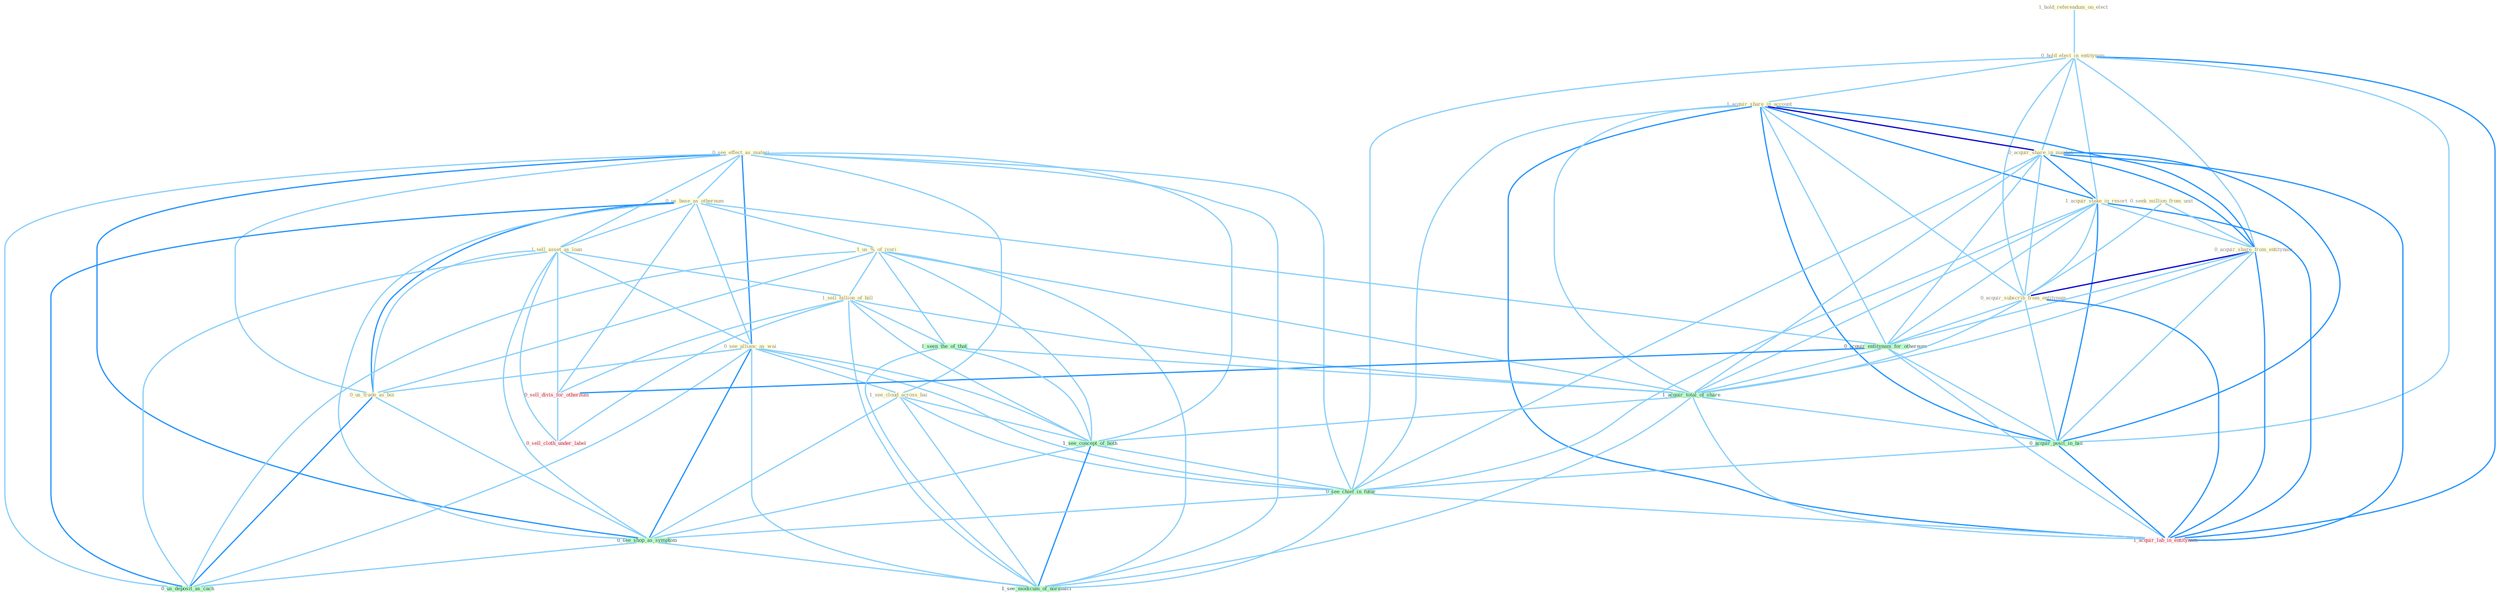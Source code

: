Graph G{ 
    node
    [shape=polygon,style=filled,width=.5,height=.06,color="#BDFCC9",fixedsize=true,fontsize=4,
    fontcolor="#2f4f4f"];
    {node
    [color="#ffffe0", fontcolor="#8b7d6b"] "0_see_effect_as_materi " "0_us_base_as_othernum " "1_sell_asset_as_loan " "1_hold_referendum_on_elect " "0_hold_elect_in_entitynam " "1_acquir_share_in_account " "0_acquir_share_in_market " "1_acquir_stake_in_resort " "0_seek_million_from_unit " "0_acquir_share_from_entitynam " "0_acquir_subscrib_from_entitynam " "0_see_allianc_as_wai " "1_us_%_of_ivori " "1_sell_billion_of_bill " "1_see_cloud_across_bai " "0_us_trade_as_boi "}
{node [color="#fff0f5", fontcolor="#b22222"] "0_sell_divis_for_othernum " "0_sell_cloth_under_label " "1_acquir_lab_in_entitynam "}
edge [color="#B0E2FF"];

	"0_see_effect_as_materi " -- "0_us_base_as_othernum " [w="1", color="#87cefa" ];
	"0_see_effect_as_materi " -- "1_sell_asset_as_loan " [w="1", color="#87cefa" ];
	"0_see_effect_as_materi " -- "0_see_allianc_as_wai " [w="2", color="#1e90ff" , len=0.8];
	"0_see_effect_as_materi " -- "1_see_cloud_across_bai " [w="1", color="#87cefa" ];
	"0_see_effect_as_materi " -- "0_us_trade_as_boi " [w="1", color="#87cefa" ];
	"0_see_effect_as_materi " -- "1_see_concept_of_both " [w="1", color="#87cefa" ];
	"0_see_effect_as_materi " -- "0_see_chief_in_futur " [w="1", color="#87cefa" ];
	"0_see_effect_as_materi " -- "0_see_shop_as_symptom " [w="2", color="#1e90ff" , len=0.8];
	"0_see_effect_as_materi " -- "0_us_deposit_as_cach " [w="1", color="#87cefa" ];
	"0_see_effect_as_materi " -- "1_see_modicum_of_normalci " [w="1", color="#87cefa" ];
	"0_us_base_as_othernum " -- "1_sell_asset_as_loan " [w="1", color="#87cefa" ];
	"0_us_base_as_othernum " -- "0_see_allianc_as_wai " [w="1", color="#87cefa" ];
	"0_us_base_as_othernum " -- "1_us_%_of_ivori " [w="1", color="#87cefa" ];
	"0_us_base_as_othernum " -- "0_us_trade_as_boi " [w="2", color="#1e90ff" , len=0.8];
	"0_us_base_as_othernum " -- "0_acquir_entitynam_for_othernum " [w="1", color="#87cefa" ];
	"0_us_base_as_othernum " -- "0_sell_divis_for_othernum " [w="1", color="#87cefa" ];
	"0_us_base_as_othernum " -- "0_see_shop_as_symptom " [w="1", color="#87cefa" ];
	"0_us_base_as_othernum " -- "0_us_deposit_as_cach " [w="2", color="#1e90ff" , len=0.8];
	"1_sell_asset_as_loan " -- "0_see_allianc_as_wai " [w="1", color="#87cefa" ];
	"1_sell_asset_as_loan " -- "1_sell_billion_of_bill " [w="1", color="#87cefa" ];
	"1_sell_asset_as_loan " -- "0_us_trade_as_boi " [w="1", color="#87cefa" ];
	"1_sell_asset_as_loan " -- "0_sell_divis_for_othernum " [w="1", color="#87cefa" ];
	"1_sell_asset_as_loan " -- "0_sell_cloth_under_label " [w="1", color="#87cefa" ];
	"1_sell_asset_as_loan " -- "0_see_shop_as_symptom " [w="1", color="#87cefa" ];
	"1_sell_asset_as_loan " -- "0_us_deposit_as_cach " [w="1", color="#87cefa" ];
	"1_hold_referendum_on_elect " -- "0_hold_elect_in_entitynam " [w="1", color="#87cefa" ];
	"0_hold_elect_in_entitynam " -- "1_acquir_share_in_account " [w="1", color="#87cefa" ];
	"0_hold_elect_in_entitynam " -- "0_acquir_share_in_market " [w="1", color="#87cefa" ];
	"0_hold_elect_in_entitynam " -- "1_acquir_stake_in_resort " [w="1", color="#87cefa" ];
	"0_hold_elect_in_entitynam " -- "0_acquir_share_from_entitynam " [w="1", color="#87cefa" ];
	"0_hold_elect_in_entitynam " -- "0_acquir_subscrib_from_entitynam " [w="1", color="#87cefa" ];
	"0_hold_elect_in_entitynam " -- "0_acquir_posit_in_bid " [w="1", color="#87cefa" ];
	"0_hold_elect_in_entitynam " -- "0_see_chief_in_futur " [w="1", color="#87cefa" ];
	"0_hold_elect_in_entitynam " -- "1_acquir_lab_in_entitynam " [w="2", color="#1e90ff" , len=0.8];
	"1_acquir_share_in_account " -- "0_acquir_share_in_market " [w="3", color="#0000cd" , len=0.6];
	"1_acquir_share_in_account " -- "1_acquir_stake_in_resort " [w="2", color="#1e90ff" , len=0.8];
	"1_acquir_share_in_account " -- "0_acquir_share_from_entitynam " [w="2", color="#1e90ff" , len=0.8];
	"1_acquir_share_in_account " -- "0_acquir_subscrib_from_entitynam " [w="1", color="#87cefa" ];
	"1_acquir_share_in_account " -- "0_acquir_entitynam_for_othernum " [w="1", color="#87cefa" ];
	"1_acquir_share_in_account " -- "1_acquir_total_of_share " [w="1", color="#87cefa" ];
	"1_acquir_share_in_account " -- "0_acquir_posit_in_bid " [w="2", color="#1e90ff" , len=0.8];
	"1_acquir_share_in_account " -- "0_see_chief_in_futur " [w="1", color="#87cefa" ];
	"1_acquir_share_in_account " -- "1_acquir_lab_in_entitynam " [w="2", color="#1e90ff" , len=0.8];
	"0_acquir_share_in_market " -- "1_acquir_stake_in_resort " [w="2", color="#1e90ff" , len=0.8];
	"0_acquir_share_in_market " -- "0_acquir_share_from_entitynam " [w="2", color="#1e90ff" , len=0.8];
	"0_acquir_share_in_market " -- "0_acquir_subscrib_from_entitynam " [w="1", color="#87cefa" ];
	"0_acquir_share_in_market " -- "0_acquir_entitynam_for_othernum " [w="1", color="#87cefa" ];
	"0_acquir_share_in_market " -- "1_acquir_total_of_share " [w="1", color="#87cefa" ];
	"0_acquir_share_in_market " -- "0_acquir_posit_in_bid " [w="2", color="#1e90ff" , len=0.8];
	"0_acquir_share_in_market " -- "0_see_chief_in_futur " [w="1", color="#87cefa" ];
	"0_acquir_share_in_market " -- "1_acquir_lab_in_entitynam " [w="2", color="#1e90ff" , len=0.8];
	"1_acquir_stake_in_resort " -- "0_acquir_share_from_entitynam " [w="1", color="#87cefa" ];
	"1_acquir_stake_in_resort " -- "0_acquir_subscrib_from_entitynam " [w="1", color="#87cefa" ];
	"1_acquir_stake_in_resort " -- "0_acquir_entitynam_for_othernum " [w="1", color="#87cefa" ];
	"1_acquir_stake_in_resort " -- "1_acquir_total_of_share " [w="1", color="#87cefa" ];
	"1_acquir_stake_in_resort " -- "0_acquir_posit_in_bid " [w="2", color="#1e90ff" , len=0.8];
	"1_acquir_stake_in_resort " -- "0_see_chief_in_futur " [w="1", color="#87cefa" ];
	"1_acquir_stake_in_resort " -- "1_acquir_lab_in_entitynam " [w="2", color="#1e90ff" , len=0.8];
	"0_seek_million_from_unit " -- "0_acquir_share_from_entitynam " [w="1", color="#87cefa" ];
	"0_seek_million_from_unit " -- "0_acquir_subscrib_from_entitynam " [w="1", color="#87cefa" ];
	"0_acquir_share_from_entitynam " -- "0_acquir_subscrib_from_entitynam " [w="3", color="#0000cd" , len=0.6];
	"0_acquir_share_from_entitynam " -- "0_acquir_entitynam_for_othernum " [w="1", color="#87cefa" ];
	"0_acquir_share_from_entitynam " -- "1_acquir_total_of_share " [w="1", color="#87cefa" ];
	"0_acquir_share_from_entitynam " -- "0_acquir_posit_in_bid " [w="1", color="#87cefa" ];
	"0_acquir_share_from_entitynam " -- "1_acquir_lab_in_entitynam " [w="2", color="#1e90ff" , len=0.8];
	"0_acquir_subscrib_from_entitynam " -- "0_acquir_entitynam_for_othernum " [w="1", color="#87cefa" ];
	"0_acquir_subscrib_from_entitynam " -- "1_acquir_total_of_share " [w="1", color="#87cefa" ];
	"0_acquir_subscrib_from_entitynam " -- "0_acquir_posit_in_bid " [w="1", color="#87cefa" ];
	"0_acquir_subscrib_from_entitynam " -- "1_acquir_lab_in_entitynam " [w="2", color="#1e90ff" , len=0.8];
	"0_see_allianc_as_wai " -- "1_see_cloud_across_bai " [w="1", color="#87cefa" ];
	"0_see_allianc_as_wai " -- "0_us_trade_as_boi " [w="1", color="#87cefa" ];
	"0_see_allianc_as_wai " -- "1_see_concept_of_both " [w="1", color="#87cefa" ];
	"0_see_allianc_as_wai " -- "0_see_chief_in_futur " [w="1", color="#87cefa" ];
	"0_see_allianc_as_wai " -- "0_see_shop_as_symptom " [w="2", color="#1e90ff" , len=0.8];
	"0_see_allianc_as_wai " -- "0_us_deposit_as_cach " [w="1", color="#87cefa" ];
	"0_see_allianc_as_wai " -- "1_see_modicum_of_normalci " [w="1", color="#87cefa" ];
	"1_us_%_of_ivori " -- "1_sell_billion_of_bill " [w="1", color="#87cefa" ];
	"1_us_%_of_ivori " -- "0_us_trade_as_boi " [w="1", color="#87cefa" ];
	"1_us_%_of_ivori " -- "1_seen_the_of_that " [w="1", color="#87cefa" ];
	"1_us_%_of_ivori " -- "1_acquir_total_of_share " [w="1", color="#87cefa" ];
	"1_us_%_of_ivori " -- "1_see_concept_of_both " [w="1", color="#87cefa" ];
	"1_us_%_of_ivori " -- "0_us_deposit_as_cach " [w="1", color="#87cefa" ];
	"1_us_%_of_ivori " -- "1_see_modicum_of_normalci " [w="1", color="#87cefa" ];
	"1_sell_billion_of_bill " -- "1_seen_the_of_that " [w="1", color="#87cefa" ];
	"1_sell_billion_of_bill " -- "0_sell_divis_for_othernum " [w="1", color="#87cefa" ];
	"1_sell_billion_of_bill " -- "1_acquir_total_of_share " [w="1", color="#87cefa" ];
	"1_sell_billion_of_bill " -- "0_sell_cloth_under_label " [w="1", color="#87cefa" ];
	"1_sell_billion_of_bill " -- "1_see_concept_of_both " [w="1", color="#87cefa" ];
	"1_sell_billion_of_bill " -- "1_see_modicum_of_normalci " [w="1", color="#87cefa" ];
	"1_see_cloud_across_bai " -- "1_see_concept_of_both " [w="1", color="#87cefa" ];
	"1_see_cloud_across_bai " -- "0_see_chief_in_futur " [w="1", color="#87cefa" ];
	"1_see_cloud_across_bai " -- "0_see_shop_as_symptom " [w="1", color="#87cefa" ];
	"1_see_cloud_across_bai " -- "1_see_modicum_of_normalci " [w="1", color="#87cefa" ];
	"0_us_trade_as_boi " -- "0_see_shop_as_symptom " [w="1", color="#87cefa" ];
	"0_us_trade_as_boi " -- "0_us_deposit_as_cach " [w="2", color="#1e90ff" , len=0.8];
	"0_acquir_entitynam_for_othernum " -- "0_sell_divis_for_othernum " [w="2", color="#1e90ff" , len=0.8];
	"0_acquir_entitynam_for_othernum " -- "1_acquir_total_of_share " [w="1", color="#87cefa" ];
	"0_acquir_entitynam_for_othernum " -- "0_acquir_posit_in_bid " [w="1", color="#87cefa" ];
	"0_acquir_entitynam_for_othernum " -- "1_acquir_lab_in_entitynam " [w="1", color="#87cefa" ];
	"1_seen_the_of_that " -- "1_acquir_total_of_share " [w="1", color="#87cefa" ];
	"1_seen_the_of_that " -- "1_see_concept_of_both " [w="1", color="#87cefa" ];
	"1_seen_the_of_that " -- "1_see_modicum_of_normalci " [w="1", color="#87cefa" ];
	"0_sell_divis_for_othernum " -- "0_sell_cloth_under_label " [w="1", color="#87cefa" ];
	"1_acquir_total_of_share " -- "0_acquir_posit_in_bid " [w="1", color="#87cefa" ];
	"1_acquir_total_of_share " -- "1_see_concept_of_both " [w="1", color="#87cefa" ];
	"1_acquir_total_of_share " -- "1_acquir_lab_in_entitynam " [w="1", color="#87cefa" ];
	"1_acquir_total_of_share " -- "1_see_modicum_of_normalci " [w="1", color="#87cefa" ];
	"0_acquir_posit_in_bid " -- "0_see_chief_in_futur " [w="1", color="#87cefa" ];
	"0_acquir_posit_in_bid " -- "1_acquir_lab_in_entitynam " [w="2", color="#1e90ff" , len=0.8];
	"1_see_concept_of_both " -- "0_see_chief_in_futur " [w="1", color="#87cefa" ];
	"1_see_concept_of_both " -- "0_see_shop_as_symptom " [w="1", color="#87cefa" ];
	"1_see_concept_of_both " -- "1_see_modicum_of_normalci " [w="2", color="#1e90ff" , len=0.8];
	"0_see_chief_in_futur " -- "0_see_shop_as_symptom " [w="1", color="#87cefa" ];
	"0_see_chief_in_futur " -- "1_acquir_lab_in_entitynam " [w="1", color="#87cefa" ];
	"0_see_chief_in_futur " -- "1_see_modicum_of_normalci " [w="1", color="#87cefa" ];
	"0_see_shop_as_symptom " -- "0_us_deposit_as_cach " [w="1", color="#87cefa" ];
	"0_see_shop_as_symptom " -- "1_see_modicum_of_normalci " [w="1", color="#87cefa" ];
}
